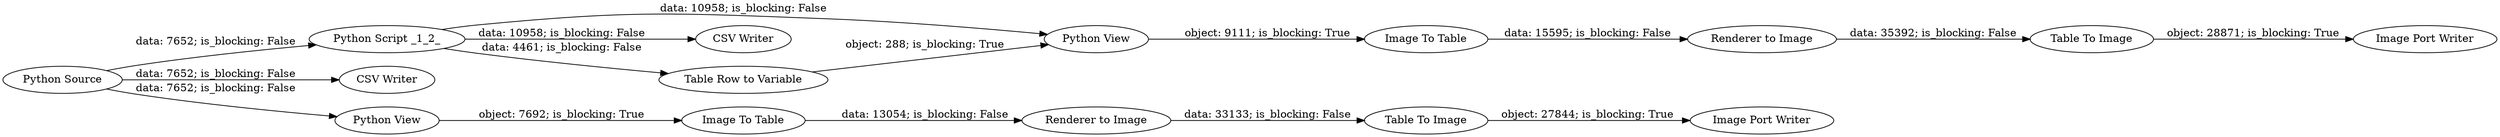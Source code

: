 digraph {
	"3038943080127520539_1" [label="Python Source"]
	"3038943080127520539_6" [label="Python View"]
	"3038943080127520539_7" [label="Python Script _1_2_"]
	"3038943080127520539_2" [label="CSV Writer"]
	"3038943080127520539_255" [label="Image To Table"]
	"3038943080127520539_9" [label="CSV Writer"]
	"3038943080127520539_8" [label="Table Row to Variable"]
	"3038943080127520539_253" [label="Table To Image"]
	"3038943080127520539_256" [label="Renderer to Image"]
	"3038943080127520539_257" [label="Table To Image"]
	"3038943080127520539_251" [label="Image To Table"]
	"3038943080127520539_5" [label="Python View"]
	"3038943080127520539_252" [label="Image Port Writer"]
	"3038943080127520539_250" [label="Renderer to Image"]
	"3038943080127520539_254" [label="Image Port Writer"]
	"3038943080127520539_256" -> "3038943080127520539_257" [label="data: 35392; is_blocking: False"]
	"3038943080127520539_253" -> "3038943080127520539_252" [label="object: 27844; is_blocking: True"]
	"3038943080127520539_7" -> "3038943080127520539_8" [label="data: 4461; is_blocking: False"]
	"3038943080127520539_1" -> "3038943080127520539_5" [label="data: 7652; is_blocking: False"]
	"3038943080127520539_8" -> "3038943080127520539_6" [label="object: 288; is_blocking: True"]
	"3038943080127520539_1" -> "3038943080127520539_7" [label="data: 7652; is_blocking: False"]
	"3038943080127520539_7" -> "3038943080127520539_9" [label="data: 10958; is_blocking: False"]
	"3038943080127520539_250" -> "3038943080127520539_253" [label="data: 33133; is_blocking: False"]
	"3038943080127520539_7" -> "3038943080127520539_6" [label="data: 10958; is_blocking: False"]
	"3038943080127520539_251" -> "3038943080127520539_250" [label="data: 13054; is_blocking: False"]
	"3038943080127520539_255" -> "3038943080127520539_256" [label="data: 15595; is_blocking: False"]
	"3038943080127520539_257" -> "3038943080127520539_254" [label="object: 28871; is_blocking: True"]
	"3038943080127520539_1" -> "3038943080127520539_2" [label="data: 7652; is_blocking: False"]
	"3038943080127520539_5" -> "3038943080127520539_251" [label="object: 7692; is_blocking: True"]
	"3038943080127520539_6" -> "3038943080127520539_255" [label="object: 9111; is_blocking: True"]
	rankdir=LR
}
